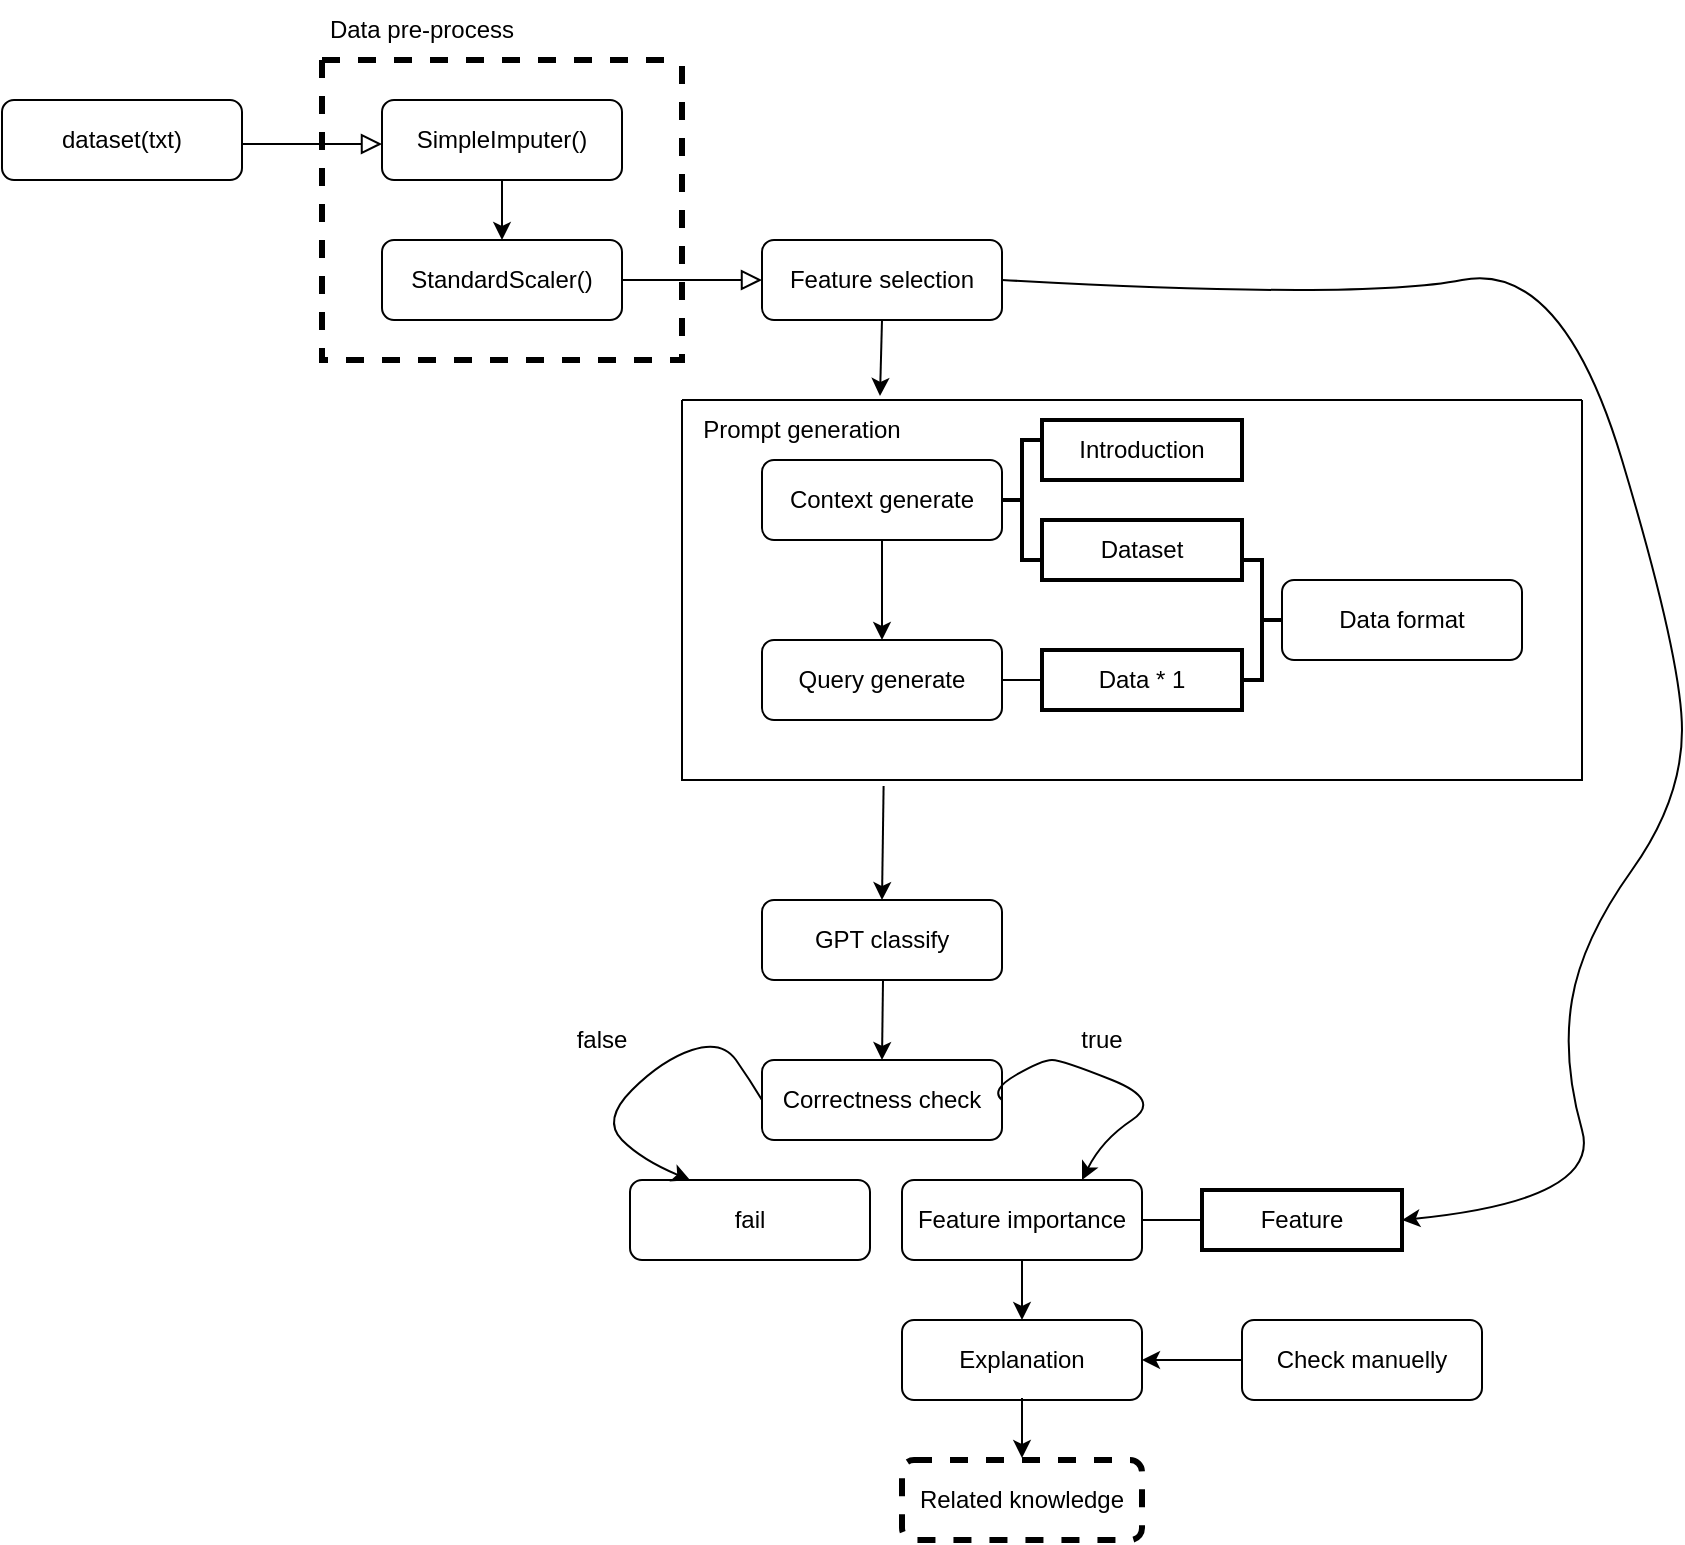 <mxfile version="21.6.5" type="device">
  <diagram id="C5RBs43oDa-KdzZeNtuy" name="Page-1">
    <mxGraphModel dx="858" dy="1356" grid="1" gridSize="10" guides="1" tooltips="1" connect="1" arrows="1" fold="1" page="1" pageScale="1" pageWidth="827" pageHeight="1169" math="0" shadow="0">
      <root>
        <mxCell id="WIyWlLk6GJQsqaUBKTNV-0" />
        <mxCell id="WIyWlLk6GJQsqaUBKTNV-1" parent="WIyWlLk6GJQsqaUBKTNV-0" />
        <mxCell id="WIyWlLk6GJQsqaUBKTNV-2" value="" style="rounded=0;html=1;jettySize=auto;orthogonalLoop=1;fontSize=11;endArrow=block;endFill=0;endSize=8;strokeWidth=1;shadow=0;labelBackgroundColor=none;edgeStyle=orthogonalEdgeStyle;exitX=1;exitY=0.5;exitDx=0;exitDy=0;" parent="WIyWlLk6GJQsqaUBKTNV-1" edge="1">
          <mxGeometry relative="1" as="geometry">
            <mxPoint x="160" y="172" as="sourcePoint" />
            <mxPoint x="230" y="162" as="targetPoint" />
            <Array as="points">
              <mxPoint x="160" y="162" />
            </Array>
          </mxGeometry>
        </mxCell>
        <mxCell id="WIyWlLk6GJQsqaUBKTNV-3" value="dataset(txt)" style="rounded=1;whiteSpace=wrap;html=1;fontSize=12;glass=0;strokeWidth=1;shadow=0;" parent="WIyWlLk6GJQsqaUBKTNV-1" vertex="1">
          <mxGeometry x="40" y="140" width="120" height="40" as="geometry" />
        </mxCell>
        <mxCell id="gK3jX9xH8F0dARAaS51u-2" value="SimpleImputer()" style="rounded=1;whiteSpace=wrap;html=1;fontSize=12;glass=0;strokeWidth=1;shadow=0;" vertex="1" parent="WIyWlLk6GJQsqaUBKTNV-1">
          <mxGeometry x="230" y="140" width="120" height="40" as="geometry" />
        </mxCell>
        <mxCell id="gK3jX9xH8F0dARAaS51u-3" value="StandardScaler()" style="rounded=1;whiteSpace=wrap;html=1;fontSize=12;glass=0;strokeWidth=1;shadow=0;" vertex="1" parent="WIyWlLk6GJQsqaUBKTNV-1">
          <mxGeometry x="230" y="210" width="120" height="40" as="geometry" />
        </mxCell>
        <mxCell id="gK3jX9xH8F0dARAaS51u-4" value="" style="endArrow=classic;html=1;rounded=0;exitX=0.5;exitY=1;exitDx=0;exitDy=0;entryX=0.5;entryY=0;entryDx=0;entryDy=0;" edge="1" parent="WIyWlLk6GJQsqaUBKTNV-1" source="gK3jX9xH8F0dARAaS51u-2" target="gK3jX9xH8F0dARAaS51u-3">
          <mxGeometry width="50" height="50" relative="1" as="geometry">
            <mxPoint x="320" y="340" as="sourcePoint" />
            <mxPoint x="370" y="290" as="targetPoint" />
          </mxGeometry>
        </mxCell>
        <mxCell id="gK3jX9xH8F0dARAaS51u-5" value="" style="swimlane;startSize=0;dashed=1;strokeWidth=3;" vertex="1" parent="WIyWlLk6GJQsqaUBKTNV-1">
          <mxGeometry x="200" y="120" width="180" height="150" as="geometry" />
        </mxCell>
        <mxCell id="gK3jX9xH8F0dARAaS51u-6" value="Data pre-process" style="text;html=1;strokeColor=none;fillColor=none;align=center;verticalAlign=middle;whiteSpace=wrap;rounded=0;" vertex="1" parent="WIyWlLk6GJQsqaUBKTNV-1">
          <mxGeometry x="190" y="90" width="120" height="30" as="geometry" />
        </mxCell>
        <mxCell id="gK3jX9xH8F0dARAaS51u-7" value="" style="rounded=0;html=1;jettySize=auto;orthogonalLoop=1;fontSize=11;endArrow=block;endFill=0;endSize=8;strokeWidth=1;shadow=0;labelBackgroundColor=none;edgeStyle=orthogonalEdgeStyle;exitX=1;exitY=0.5;exitDx=0;exitDy=0;" edge="1" parent="WIyWlLk6GJQsqaUBKTNV-1">
          <mxGeometry relative="1" as="geometry">
            <mxPoint x="350" y="240" as="sourcePoint" />
            <mxPoint x="420" y="230" as="targetPoint" />
            <Array as="points">
              <mxPoint x="350" y="230" />
            </Array>
          </mxGeometry>
        </mxCell>
        <mxCell id="gK3jX9xH8F0dARAaS51u-8" value="Feature selection" style="rounded=1;whiteSpace=wrap;html=1;fontSize=12;glass=0;strokeWidth=1;shadow=0;" vertex="1" parent="WIyWlLk6GJQsqaUBKTNV-1">
          <mxGeometry x="420" y="210" width="120" height="40" as="geometry" />
        </mxCell>
        <mxCell id="gK3jX9xH8F0dARAaS51u-12" value="" style="endArrow=classic;html=1;rounded=0;exitX=0.5;exitY=1;exitDx=0;exitDy=0;entryX=0.825;entryY=-0.067;entryDx=0;entryDy=0;entryPerimeter=0;" edge="1" parent="WIyWlLk6GJQsqaUBKTNV-1" source="gK3jX9xH8F0dARAaS51u-8" target="gK3jX9xH8F0dARAaS51u-34">
          <mxGeometry width="50" height="50" relative="1" as="geometry">
            <mxPoint x="320" y="340" as="sourcePoint" />
            <mxPoint x="480" y="280" as="targetPoint" />
          </mxGeometry>
        </mxCell>
        <mxCell id="gK3jX9xH8F0dARAaS51u-17" value="" style="swimlane;startSize=0;" vertex="1" parent="WIyWlLk6GJQsqaUBKTNV-1">
          <mxGeometry x="380" y="290" width="450" height="190" as="geometry" />
        </mxCell>
        <mxCell id="gK3jX9xH8F0dARAaS51u-13" value="Context generate" style="rounded=1;whiteSpace=wrap;html=1;fontSize=12;glass=0;strokeWidth=1;shadow=0;" vertex="1" parent="gK3jX9xH8F0dARAaS51u-17">
          <mxGeometry x="40" y="30" width="120" height="40" as="geometry" />
        </mxCell>
        <mxCell id="gK3jX9xH8F0dARAaS51u-14" value="Query generate" style="rounded=1;whiteSpace=wrap;html=1;fontSize=12;glass=0;strokeWidth=1;shadow=0;" vertex="1" parent="gK3jX9xH8F0dARAaS51u-17">
          <mxGeometry x="40" y="120" width="120" height="40" as="geometry" />
        </mxCell>
        <mxCell id="gK3jX9xH8F0dARAaS51u-19" value="" style="strokeWidth=2;html=1;shape=mxgraph.flowchart.annotation_2;align=left;labelPosition=right;pointerEvents=1;" vertex="1" parent="gK3jX9xH8F0dARAaS51u-17">
          <mxGeometry x="160" y="20" width="20" height="60" as="geometry" />
        </mxCell>
        <mxCell id="gK3jX9xH8F0dARAaS51u-20" value="Introduction" style="whiteSpace=wrap;html=1;align=center;strokeWidth=2;" vertex="1" parent="gK3jX9xH8F0dARAaS51u-17">
          <mxGeometry x="180" y="10" width="100" height="30" as="geometry" />
        </mxCell>
        <mxCell id="gK3jX9xH8F0dARAaS51u-22" value="Dataset" style="whiteSpace=wrap;html=1;align=center;strokeWidth=2;" vertex="1" parent="gK3jX9xH8F0dARAaS51u-17">
          <mxGeometry x="180" y="60" width="100" height="30" as="geometry" />
        </mxCell>
        <mxCell id="gK3jX9xH8F0dARAaS51u-32" value="Data * 1" style="whiteSpace=wrap;html=1;align=center;strokeWidth=2;" vertex="1" parent="gK3jX9xH8F0dARAaS51u-17">
          <mxGeometry x="180" y="125" width="100" height="30" as="geometry" />
        </mxCell>
        <mxCell id="gK3jX9xH8F0dARAaS51u-34" value="Prompt generation" style="text;html=1;strokeColor=none;fillColor=none;align=center;verticalAlign=middle;whiteSpace=wrap;rounded=0;" vertex="1" parent="gK3jX9xH8F0dARAaS51u-17">
          <mxGeometry width="120" height="30" as="geometry" />
        </mxCell>
        <mxCell id="gK3jX9xH8F0dARAaS51u-38" value="" style="endArrow=none;html=1;rounded=0;exitX=1;exitY=0.5;exitDx=0;exitDy=0;entryX=0;entryY=0.5;entryDx=0;entryDy=0;" edge="1" parent="gK3jX9xH8F0dARAaS51u-17" source="gK3jX9xH8F0dARAaS51u-14" target="gK3jX9xH8F0dARAaS51u-32">
          <mxGeometry width="50" height="50" relative="1" as="geometry">
            <mxPoint x="160" y="40" as="sourcePoint" />
            <mxPoint x="210" y="-10" as="targetPoint" />
          </mxGeometry>
        </mxCell>
        <mxCell id="gK3jX9xH8F0dARAaS51u-39" value="" style="strokeWidth=2;html=1;shape=mxgraph.flowchart.annotation_2;align=left;labelPosition=right;pointerEvents=1;rotation=-180;" vertex="1" parent="gK3jX9xH8F0dARAaS51u-17">
          <mxGeometry x="280" y="80" width="20" height="60" as="geometry" />
        </mxCell>
        <mxCell id="gK3jX9xH8F0dARAaS51u-40" value="" style="endArrow=classic;html=1;rounded=0;exitX=0.5;exitY=1;exitDx=0;exitDy=0;entryX=0.5;entryY=0;entryDx=0;entryDy=0;" edge="1" parent="gK3jX9xH8F0dARAaS51u-17" source="gK3jX9xH8F0dARAaS51u-13" target="gK3jX9xH8F0dARAaS51u-14">
          <mxGeometry width="50" height="50" relative="1" as="geometry">
            <mxPoint x="110" y="-30" as="sourcePoint" />
            <mxPoint x="109" y="8" as="targetPoint" />
          </mxGeometry>
        </mxCell>
        <mxCell id="gK3jX9xH8F0dARAaS51u-41" value="Data format" style="rounded=1;whiteSpace=wrap;html=1;fontSize=12;glass=0;strokeWidth=1;shadow=0;" vertex="1" parent="gK3jX9xH8F0dARAaS51u-17">
          <mxGeometry x="300" y="90" width="120" height="40" as="geometry" />
        </mxCell>
        <mxCell id="gK3jX9xH8F0dARAaS51u-42" value="" style="endArrow=classic;html=1;rounded=0;exitX=0.224;exitY=1.016;exitDx=0;exitDy=0;exitPerimeter=0;" edge="1" parent="WIyWlLk6GJQsqaUBKTNV-1" source="gK3jX9xH8F0dARAaS51u-17">
          <mxGeometry width="50" height="50" relative="1" as="geometry">
            <mxPoint x="490" y="260" as="sourcePoint" />
            <mxPoint x="480" y="540" as="targetPoint" />
          </mxGeometry>
        </mxCell>
        <mxCell id="gK3jX9xH8F0dARAaS51u-55" value="GPT classify" style="rounded=1;whiteSpace=wrap;html=1;fontSize=12;glass=0;strokeWidth=1;shadow=0;" vertex="1" parent="WIyWlLk6GJQsqaUBKTNV-1">
          <mxGeometry x="420" y="540" width="120" height="40" as="geometry" />
        </mxCell>
        <mxCell id="gK3jX9xH8F0dARAaS51u-56" value="Correctness check" style="rounded=1;whiteSpace=wrap;html=1;fontSize=12;glass=0;strokeWidth=1;shadow=0;" vertex="1" parent="WIyWlLk6GJQsqaUBKTNV-1">
          <mxGeometry x="420" y="620" width="120" height="40" as="geometry" />
        </mxCell>
        <mxCell id="gK3jX9xH8F0dARAaS51u-57" value="" style="endArrow=classic;html=1;rounded=0;exitX=0.224;exitY=1.016;exitDx=0;exitDy=0;exitPerimeter=0;" edge="1" parent="WIyWlLk6GJQsqaUBKTNV-1">
          <mxGeometry width="50" height="50" relative="1" as="geometry">
            <mxPoint x="480.5" y="580" as="sourcePoint" />
            <mxPoint x="480" y="620" as="targetPoint" />
          </mxGeometry>
        </mxCell>
        <mxCell id="gK3jX9xH8F0dARAaS51u-60" value="fail" style="rounded=1;whiteSpace=wrap;html=1;fontSize=12;glass=0;strokeWidth=1;shadow=0;" vertex="1" parent="WIyWlLk6GJQsqaUBKTNV-1">
          <mxGeometry x="354" y="680" width="120" height="40" as="geometry" />
        </mxCell>
        <mxCell id="gK3jX9xH8F0dARAaS51u-61" value="Feature importance" style="rounded=1;whiteSpace=wrap;html=1;fontSize=12;glass=0;strokeWidth=1;shadow=0;" vertex="1" parent="WIyWlLk6GJQsqaUBKTNV-1">
          <mxGeometry x="490" y="680" width="120" height="40" as="geometry" />
        </mxCell>
        <mxCell id="gK3jX9xH8F0dARAaS51u-62" value="" style="curved=1;endArrow=classic;html=1;rounded=0;entryX=0.25;entryY=0;entryDx=0;entryDy=0;exitX=0;exitY=0.5;exitDx=0;exitDy=0;" edge="1" parent="WIyWlLk6GJQsqaUBKTNV-1" source="gK3jX9xH8F0dARAaS51u-56" target="gK3jX9xH8F0dARAaS51u-60">
          <mxGeometry width="50" height="50" relative="1" as="geometry">
            <mxPoint x="390" y="480" as="sourcePoint" />
            <mxPoint x="440" y="430" as="targetPoint" />
            <Array as="points">
              <mxPoint x="414" y="630" />
              <mxPoint x="400" y="610" />
              <mxPoint x="370" y="620" />
              <mxPoint x="340" y="650" />
              <mxPoint x="360" y="670" />
            </Array>
          </mxGeometry>
        </mxCell>
        <mxCell id="gK3jX9xH8F0dARAaS51u-63" value="" style="curved=1;endArrow=classic;html=1;rounded=0;entryX=0.75;entryY=0;entryDx=0;entryDy=0;exitX=1;exitY=0.5;exitDx=0;exitDy=0;" edge="1" parent="WIyWlLk6GJQsqaUBKTNV-1" source="gK3jX9xH8F0dARAaS51u-56" target="gK3jX9xH8F0dARAaS51u-61">
          <mxGeometry width="50" height="50" relative="1" as="geometry">
            <mxPoint x="540" y="645" as="sourcePoint" />
            <mxPoint x="504" y="685" as="targetPoint" />
            <Array as="points">
              <mxPoint x="534" y="635" />
              <mxPoint x="560" y="620" />
              <mxPoint x="570" y="620" />
              <mxPoint x="620" y="640" />
              <mxPoint x="590" y="660" />
            </Array>
          </mxGeometry>
        </mxCell>
        <mxCell id="gK3jX9xH8F0dARAaS51u-64" value="false" style="text;html=1;strokeColor=none;fillColor=none;align=center;verticalAlign=middle;whiteSpace=wrap;rounded=0;" vertex="1" parent="WIyWlLk6GJQsqaUBKTNV-1">
          <mxGeometry x="310" y="600" width="60" height="20" as="geometry" />
        </mxCell>
        <mxCell id="gK3jX9xH8F0dARAaS51u-67" value="true" style="text;html=1;strokeColor=none;fillColor=none;align=center;verticalAlign=middle;whiteSpace=wrap;rounded=0;" vertex="1" parent="WIyWlLk6GJQsqaUBKTNV-1">
          <mxGeometry x="560" y="600" width="60" height="20" as="geometry" />
        </mxCell>
        <mxCell id="gK3jX9xH8F0dARAaS51u-68" value="Feature" style="whiteSpace=wrap;html=1;align=center;strokeWidth=2;" vertex="1" parent="WIyWlLk6GJQsqaUBKTNV-1">
          <mxGeometry x="640" y="685" width="100" height="30" as="geometry" />
        </mxCell>
        <mxCell id="gK3jX9xH8F0dARAaS51u-69" value="" style="endArrow=none;html=1;rounded=0;exitX=1;exitY=0.5;exitDx=0;exitDy=0;entryX=0;entryY=0.5;entryDx=0;entryDy=0;" edge="1" parent="WIyWlLk6GJQsqaUBKTNV-1" source="gK3jX9xH8F0dARAaS51u-61" target="gK3jX9xH8F0dARAaS51u-68">
          <mxGeometry width="50" height="50" relative="1" as="geometry">
            <mxPoint x="590" y="670" as="sourcePoint" />
            <mxPoint x="640" y="620" as="targetPoint" />
          </mxGeometry>
        </mxCell>
        <mxCell id="gK3jX9xH8F0dARAaS51u-70" value="" style="curved=1;endArrow=classic;html=1;rounded=0;exitX=1;exitY=0.5;exitDx=0;exitDy=0;entryX=1;entryY=0.5;entryDx=0;entryDy=0;" edge="1" parent="WIyWlLk6GJQsqaUBKTNV-1" source="gK3jX9xH8F0dARAaS51u-8" target="gK3jX9xH8F0dARAaS51u-68">
          <mxGeometry width="50" height="50" relative="1" as="geometry">
            <mxPoint x="700" y="680" as="sourcePoint" />
            <mxPoint x="710" y="680" as="targetPoint" />
            <Array as="points">
              <mxPoint x="720" y="240" />
              <mxPoint x="820" y="220" />
              <mxPoint x="880" y="420" />
              <mxPoint x="880" y="490" />
              <mxPoint x="830" y="560" />
              <mxPoint x="820" y="620" />
              <mxPoint x="840" y="690" />
            </Array>
          </mxGeometry>
        </mxCell>
        <mxCell id="gK3jX9xH8F0dARAaS51u-72" value="Related knowledge" style="rounded=1;whiteSpace=wrap;html=1;fontSize=12;glass=0;strokeWidth=3;shadow=0;dashed=1;" vertex="1" parent="WIyWlLk6GJQsqaUBKTNV-1">
          <mxGeometry x="490" y="820" width="120" height="40" as="geometry" />
        </mxCell>
        <mxCell id="gK3jX9xH8F0dARAaS51u-73" value="" style="endArrow=classic;html=1;rounded=0;exitX=0.5;exitY=1;exitDx=0;exitDy=0;" edge="1" parent="WIyWlLk6GJQsqaUBKTNV-1" source="gK3jX9xH8F0dARAaS51u-61">
          <mxGeometry width="50" height="50" relative="1" as="geometry">
            <mxPoint x="570" y="670" as="sourcePoint" />
            <mxPoint x="550" y="750" as="targetPoint" />
          </mxGeometry>
        </mxCell>
        <mxCell id="gK3jX9xH8F0dARAaS51u-74" value="Explanation" style="rounded=1;whiteSpace=wrap;html=1;fontSize=12;glass=0;strokeWidth=1;shadow=0;" vertex="1" parent="WIyWlLk6GJQsqaUBKTNV-1">
          <mxGeometry x="490" y="750" width="120" height="40" as="geometry" />
        </mxCell>
        <mxCell id="gK3jX9xH8F0dARAaS51u-75" value="" style="endArrow=classic;html=1;rounded=0;exitX=0.5;exitY=1;exitDx=0;exitDy=0;" edge="1" parent="WIyWlLk6GJQsqaUBKTNV-1">
          <mxGeometry width="50" height="50" relative="1" as="geometry">
            <mxPoint x="550" y="789" as="sourcePoint" />
            <mxPoint x="550" y="819" as="targetPoint" />
          </mxGeometry>
        </mxCell>
        <mxCell id="gK3jX9xH8F0dARAaS51u-76" value="Check manuelly" style="rounded=1;whiteSpace=wrap;html=1;fontSize=12;glass=0;strokeWidth=1;shadow=0;" vertex="1" parent="WIyWlLk6GJQsqaUBKTNV-1">
          <mxGeometry x="660" y="750" width="120" height="40" as="geometry" />
        </mxCell>
        <mxCell id="gK3jX9xH8F0dARAaS51u-77" value="" style="endArrow=classic;html=1;rounded=0;entryX=1;entryY=0.5;entryDx=0;entryDy=0;exitX=0;exitY=0.5;exitDx=0;exitDy=0;" edge="1" parent="WIyWlLk6GJQsqaUBKTNV-1" source="gK3jX9xH8F0dARAaS51u-76" target="gK3jX9xH8F0dARAaS51u-74">
          <mxGeometry width="50" height="50" relative="1" as="geometry">
            <mxPoint x="570" y="670" as="sourcePoint" />
            <mxPoint x="620" y="620" as="targetPoint" />
          </mxGeometry>
        </mxCell>
      </root>
    </mxGraphModel>
  </diagram>
</mxfile>
